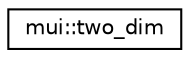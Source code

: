 digraph "Graphical Class Hierarchy"
{
 // LATEX_PDF_SIZE
  edge [fontname="Helvetica",fontsize="10",labelfontname="Helvetica",labelfontsize="10"];
  node [fontname="Helvetica",fontsize="10",shape=record];
  rankdir="LR";
  Node0 [label="mui::two_dim",height=0.2,width=0.4,color="black", fillcolor="white", style="filled",URL="$structmui_1_1two__dim.html",tooltip=" "];
}
